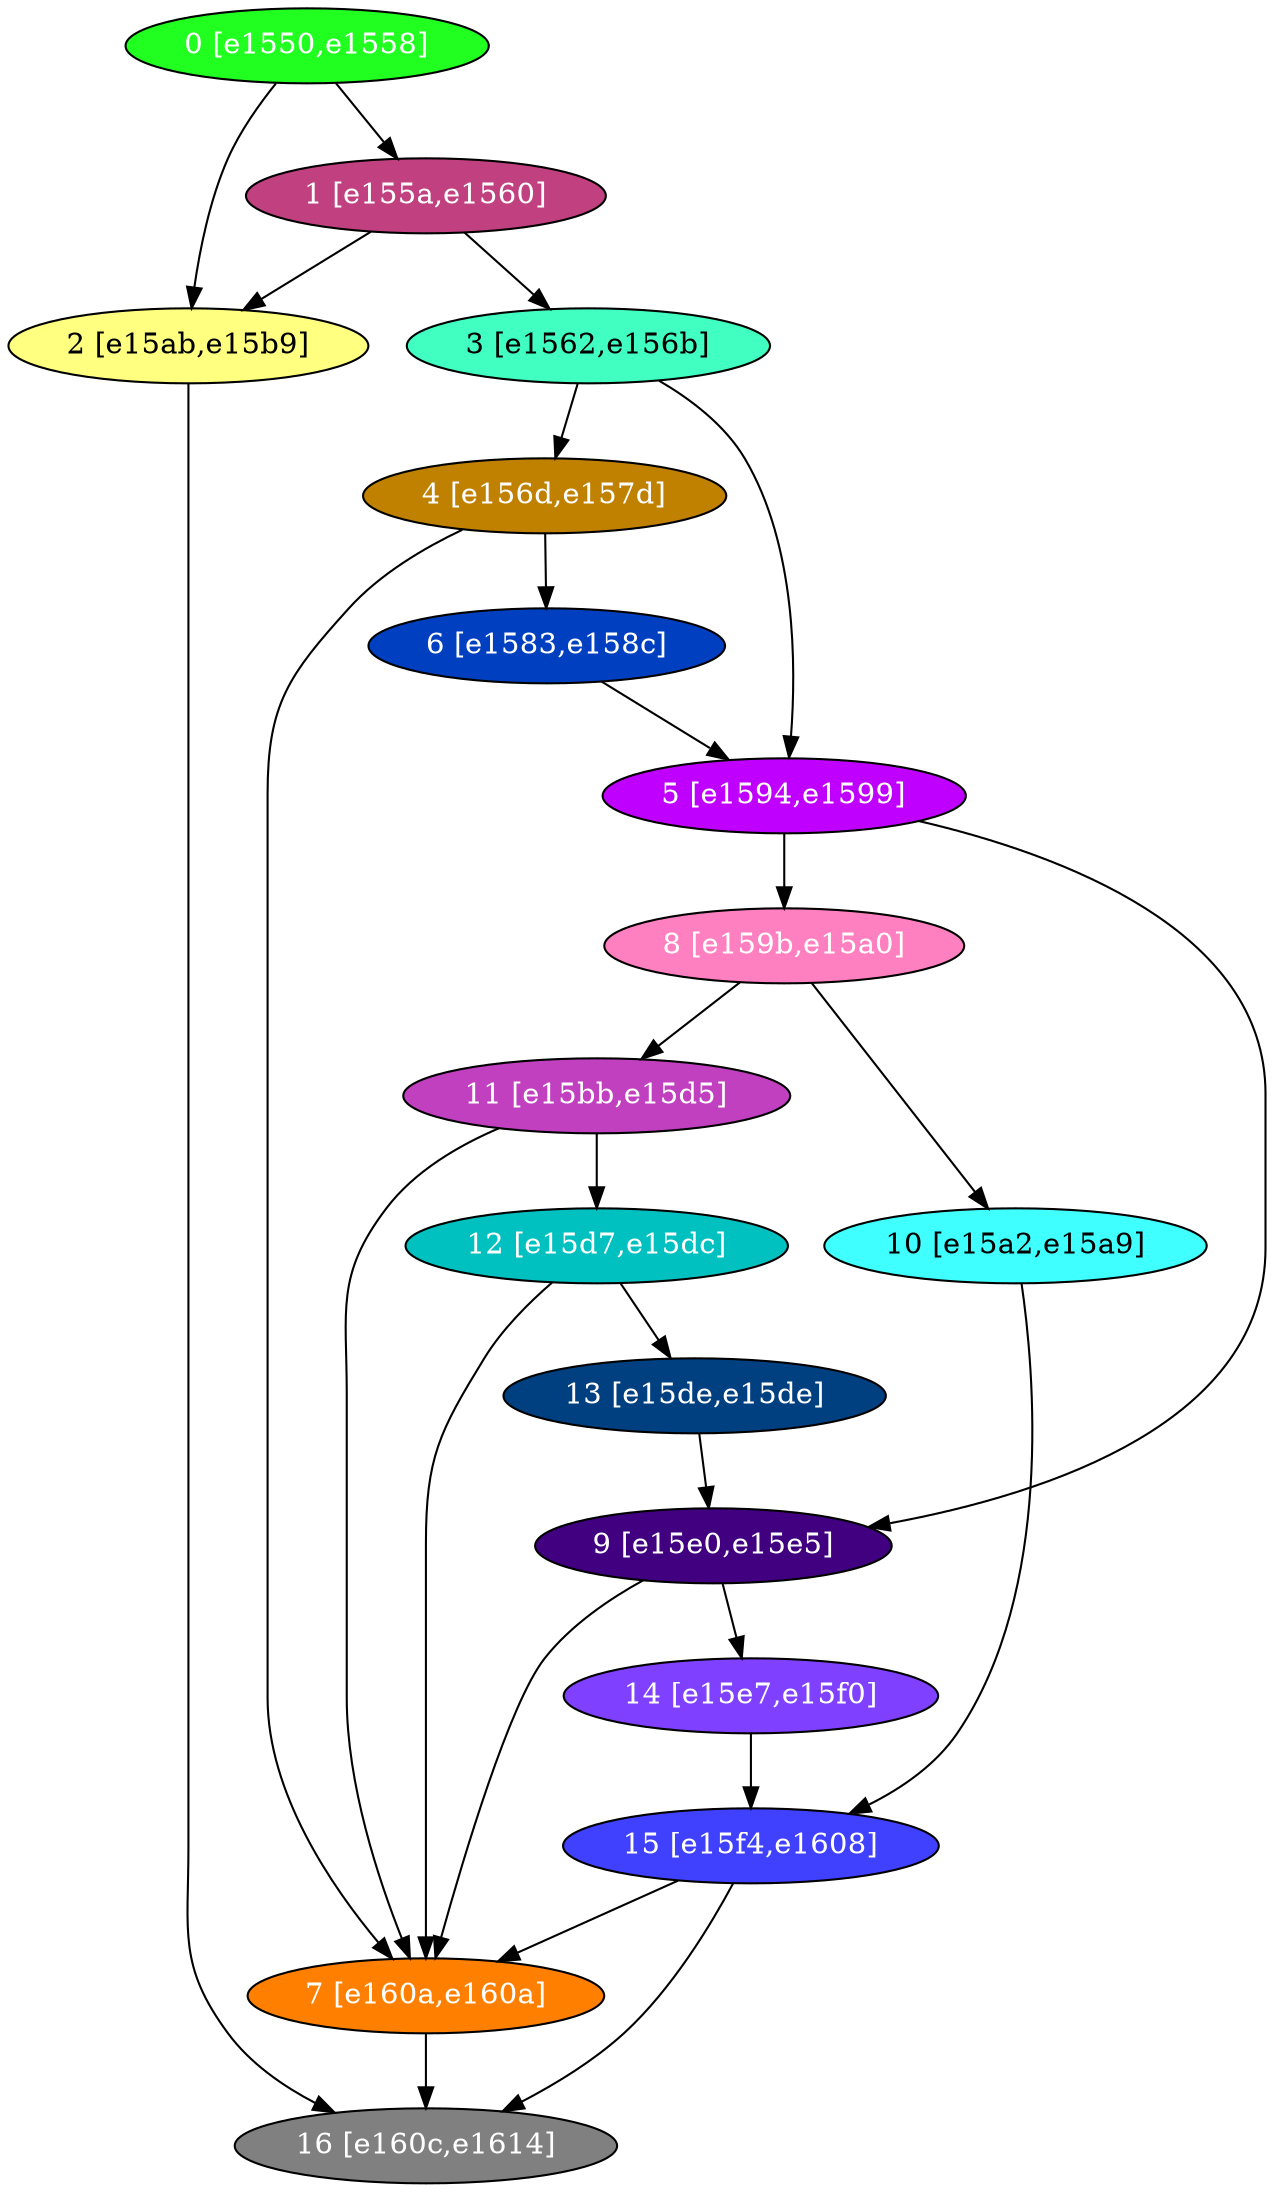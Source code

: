 diGraph libnss3{
	libnss3_0  [style=filled fillcolor="#20FF20" fontcolor="#ffffff" shape=oval label="0 [e1550,e1558]"]
	libnss3_1  [style=filled fillcolor="#C04080" fontcolor="#ffffff" shape=oval label="1 [e155a,e1560]"]
	libnss3_2  [style=filled fillcolor="#FFFF80" fontcolor="#000000" shape=oval label="2 [e15ab,e15b9]"]
	libnss3_3  [style=filled fillcolor="#40FFC0" fontcolor="#000000" shape=oval label="3 [e1562,e156b]"]
	libnss3_4  [style=filled fillcolor="#C08000" fontcolor="#ffffff" shape=oval label="4 [e156d,e157d]"]
	libnss3_5  [style=filled fillcolor="#C000FF" fontcolor="#ffffff" shape=oval label="5 [e1594,e1599]"]
	libnss3_6  [style=filled fillcolor="#0040C0" fontcolor="#ffffff" shape=oval label="6 [e1583,e158c]"]
	libnss3_7  [style=filled fillcolor="#FF8000" fontcolor="#ffffff" shape=oval label="7 [e160a,e160a]"]
	libnss3_8  [style=filled fillcolor="#FF80C0" fontcolor="#ffffff" shape=oval label="8 [e159b,e15a0]"]
	libnss3_9  [style=filled fillcolor="#400080" fontcolor="#ffffff" shape=oval label="9 [e15e0,e15e5]"]
	libnss3_a  [style=filled fillcolor="#40FFFF" fontcolor="#000000" shape=oval label="10 [e15a2,e15a9]"]
	libnss3_b  [style=filled fillcolor="#C040C0" fontcolor="#ffffff" shape=oval label="11 [e15bb,e15d5]"]
	libnss3_c  [style=filled fillcolor="#00C0C0" fontcolor="#ffffff" shape=oval label="12 [e15d7,e15dc]"]
	libnss3_d  [style=filled fillcolor="#004080" fontcolor="#ffffff" shape=oval label="13 [e15de,e15de]"]
	libnss3_e  [style=filled fillcolor="#8040FF" fontcolor="#ffffff" shape=oval label="14 [e15e7,e15f0]"]
	libnss3_f  [style=filled fillcolor="#4040FF" fontcolor="#ffffff" shape=oval label="15 [e15f4,e1608]"]
	libnss3_10  [style=filled fillcolor="#808080" fontcolor="#ffffff" shape=oval label="16 [e160c,e1614]"]

	libnss3_0 -> libnss3_1
	libnss3_0 -> libnss3_2
	libnss3_1 -> libnss3_2
	libnss3_1 -> libnss3_3
	libnss3_2 -> libnss3_10
	libnss3_3 -> libnss3_4
	libnss3_3 -> libnss3_5
	libnss3_4 -> libnss3_6
	libnss3_4 -> libnss3_7
	libnss3_5 -> libnss3_8
	libnss3_5 -> libnss3_9
	libnss3_6 -> libnss3_5
	libnss3_7 -> libnss3_10
	libnss3_8 -> libnss3_a
	libnss3_8 -> libnss3_b
	libnss3_9 -> libnss3_7
	libnss3_9 -> libnss3_e
	libnss3_a -> libnss3_f
	libnss3_b -> libnss3_7
	libnss3_b -> libnss3_c
	libnss3_c -> libnss3_7
	libnss3_c -> libnss3_d
	libnss3_d -> libnss3_9
	libnss3_e -> libnss3_f
	libnss3_f -> libnss3_7
	libnss3_f -> libnss3_10
}